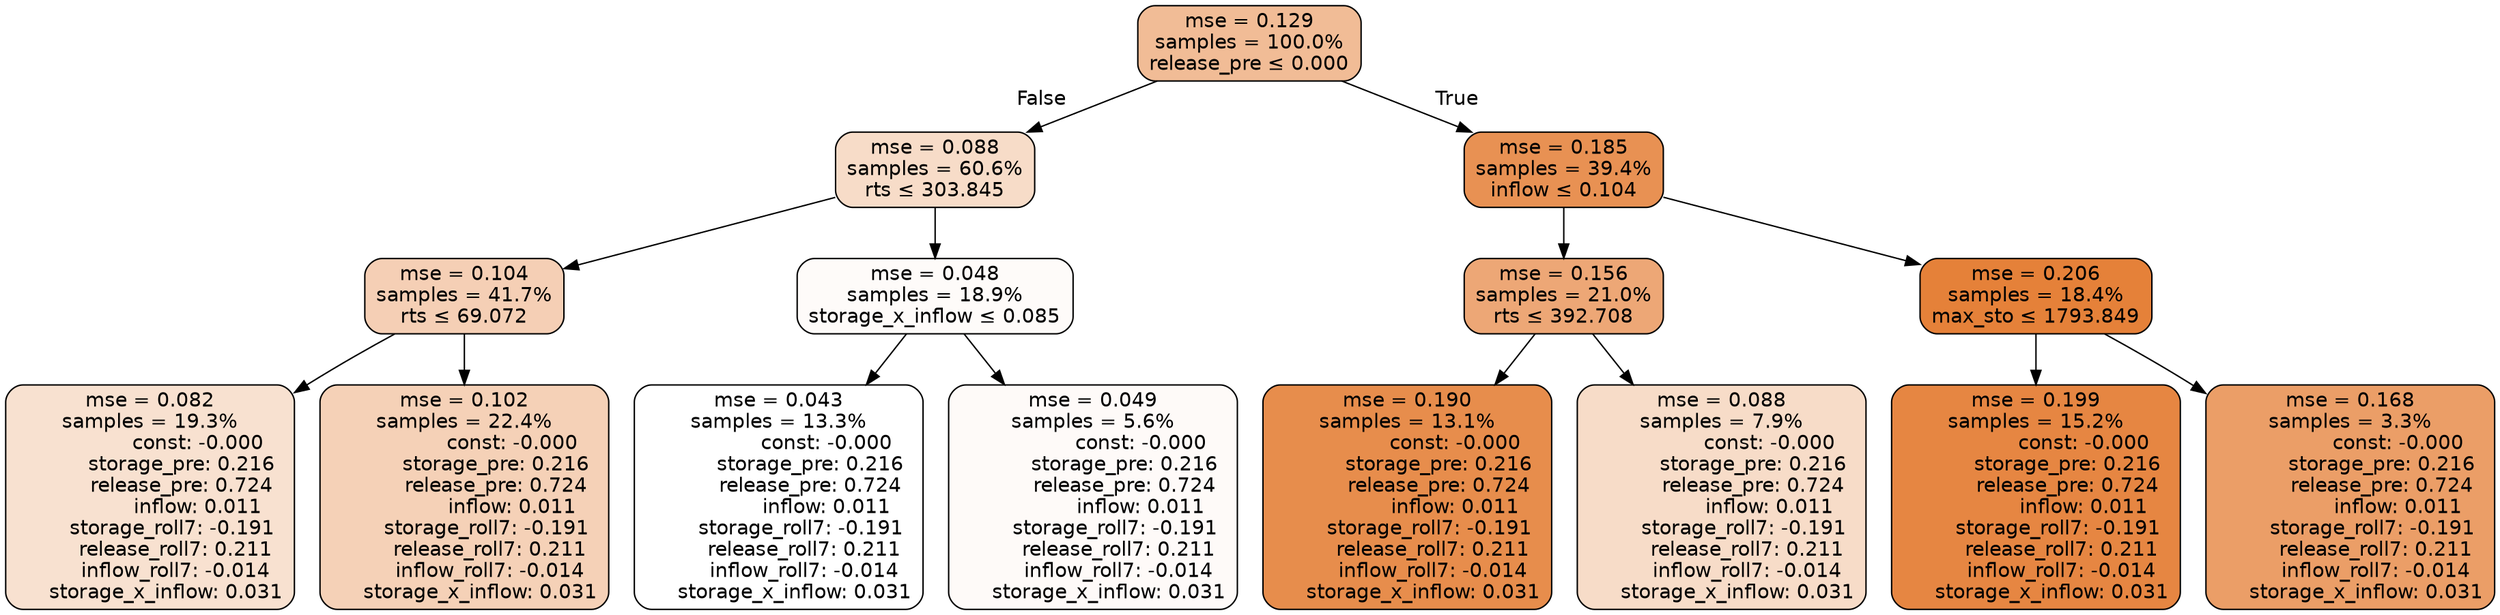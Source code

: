 digraph tree {
node [shape=rectangle, style="filled, rounded", color="black", fontname=helvetica] ;
edge [fontname=helvetica] ;
	"0" [label="mse = 0.129
samples = 100.0%
release_pre &le; 0.000", fillcolor="#f1bc96"]
	"1" [label="mse = 0.088
samples = 60.6%
rts &le; 303.845", fillcolor="#f7dcc8"]
	"2" [label="mse = 0.104
samples = 41.7%
rts &le; 69.072", fillcolor="#f5cfb5"]
	"3" [label="mse = 0.082
samples = 19.3%
               const: -0.000
          storage_pre: 0.216
          release_pre: 0.724
               inflow: 0.011
       storage_roll7: -0.191
        release_roll7: 0.211
        inflow_roll7: -0.014
     storage_x_inflow: 0.031", fillcolor="#f8e1d0"]
	"4" [label="mse = 0.102
samples = 22.4%
               const: -0.000
          storage_pre: 0.216
          release_pre: 0.724
               inflow: 0.011
       storage_roll7: -0.191
        release_roll7: 0.211
        inflow_roll7: -0.014
     storage_x_inflow: 0.031", fillcolor="#f5d1b7"]
	"5" [label="mse = 0.048
samples = 18.9%
storage_x_inflow &le; 0.085", fillcolor="#fefbf9"]
	"6" [label="mse = 0.043
samples = 13.3%
               const: -0.000
          storage_pre: 0.216
          release_pre: 0.724
               inflow: 0.011
       storage_roll7: -0.191
        release_roll7: 0.211
        inflow_roll7: -0.014
     storage_x_inflow: 0.031", fillcolor="#ffffff"]
	"7" [label="mse = 0.049
samples = 5.6%
               const: -0.000
          storage_pre: 0.216
          release_pre: 0.724
               inflow: 0.011
       storage_roll7: -0.191
        release_roll7: 0.211
        inflow_roll7: -0.014
     storage_x_inflow: 0.031", fillcolor="#fefaf8"]
	"8" [label="mse = 0.185
samples = 39.4%
inflow &le; 0.104", fillcolor="#e89153"]
	"9" [label="mse = 0.156
samples = 21.0%
rts &le; 392.708", fillcolor="#eda776"]
	"10" [label="mse = 0.190
samples = 13.1%
               const: -0.000
          storage_pre: 0.216
          release_pre: 0.724
               inflow: 0.011
       storage_roll7: -0.191
        release_roll7: 0.211
        inflow_roll7: -0.014
     storage_x_inflow: 0.031", fillcolor="#e78d4c"]
	"11" [label="mse = 0.088
samples = 7.9%
               const: -0.000
          storage_pre: 0.216
          release_pre: 0.724
               inflow: 0.011
       storage_roll7: -0.191
        release_roll7: 0.211
        inflow_roll7: -0.014
     storage_x_inflow: 0.031", fillcolor="#f7dcc8"]
	"12" [label="mse = 0.206
samples = 18.4%
max_sto &le; 1793.849", fillcolor="#e58139"]
	"13" [label="mse = 0.199
samples = 15.2%
               const: -0.000
          storage_pre: 0.216
          release_pre: 0.724
               inflow: 0.011
       storage_roll7: -0.191
        release_roll7: 0.211
        inflow_roll7: -0.014
     storage_x_inflow: 0.031", fillcolor="#e68642"]
	"14" [label="mse = 0.168
samples = 3.3%
               const: -0.000
          storage_pre: 0.216
          release_pre: 0.724
               inflow: 0.011
       storage_roll7: -0.191
        release_roll7: 0.211
        inflow_roll7: -0.014
     storage_x_inflow: 0.031", fillcolor="#eb9e67"]

	"0" -> "1" [labeldistance=2.5, labelangle=45, headlabel="False"]
	"1" -> "2"
	"2" -> "3"
	"2" -> "4"
	"1" -> "5"
	"5" -> "6"
	"5" -> "7"
	"0" -> "8" [labeldistance=2.5, labelangle=-45, headlabel="True"]
	"8" -> "9"
	"9" -> "10"
	"9" -> "11"
	"8" -> "12"
	"12" -> "13"
	"12" -> "14"
}